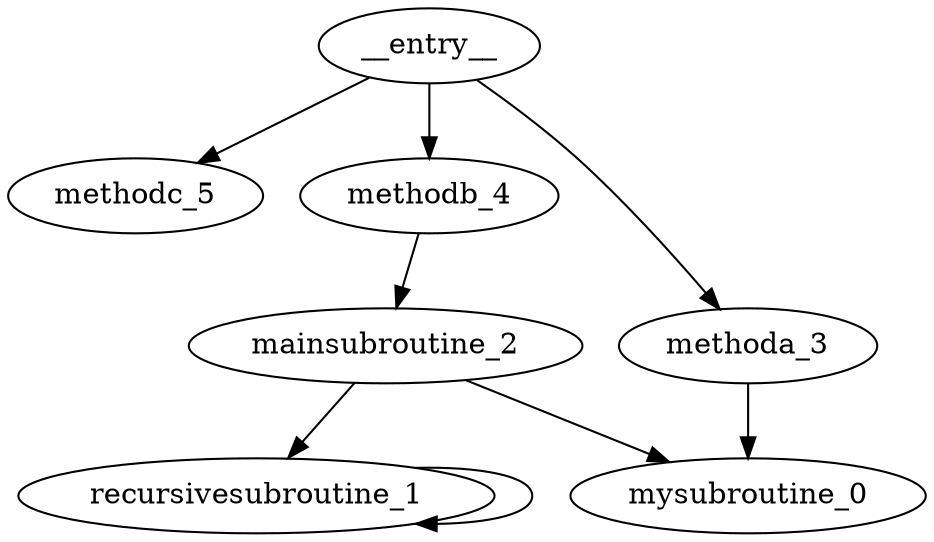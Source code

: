 digraph g{
methodc_5[label=methodc_5];
methodb_4[label=methodb_4];
methoda_3[label=methoda_3];
recursivesubroutine_1[label=recursivesubroutine_1];
mysubroutine_0[label=mysubroutine_0];
mainsubroutine_2[label=mainsubroutine_2];
__entry__[label=__entry__];
methodb_4 -> mainsubroutine_2;
methoda_3 -> mysubroutine_0;
recursivesubroutine_1 -> recursivesubroutine_1;
mainsubroutine_2 -> mysubroutine_0;
mainsubroutine_2 -> recursivesubroutine_1;
__entry__ -> methoda_3;
__entry__ -> methodb_4;
__entry__ -> methodc_5;
}

